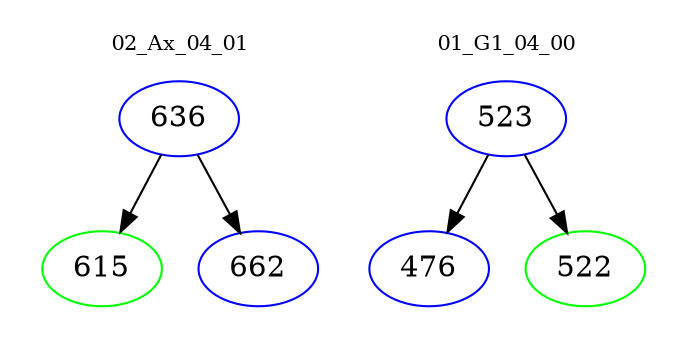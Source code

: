 digraph{
subgraph cluster_0 {
color = white
label = "02_Ax_04_01";
fontsize=10;
T0_636 [label="636", color="blue"]
T0_636 -> T0_615 [color="black"]
T0_615 [label="615", color="green"]
T0_636 -> T0_662 [color="black"]
T0_662 [label="662", color="blue"]
}
subgraph cluster_1 {
color = white
label = "01_G1_04_00";
fontsize=10;
T1_523 [label="523", color="blue"]
T1_523 -> T1_476 [color="black"]
T1_476 [label="476", color="blue"]
T1_523 -> T1_522 [color="black"]
T1_522 [label="522", color="green"]
}
}

